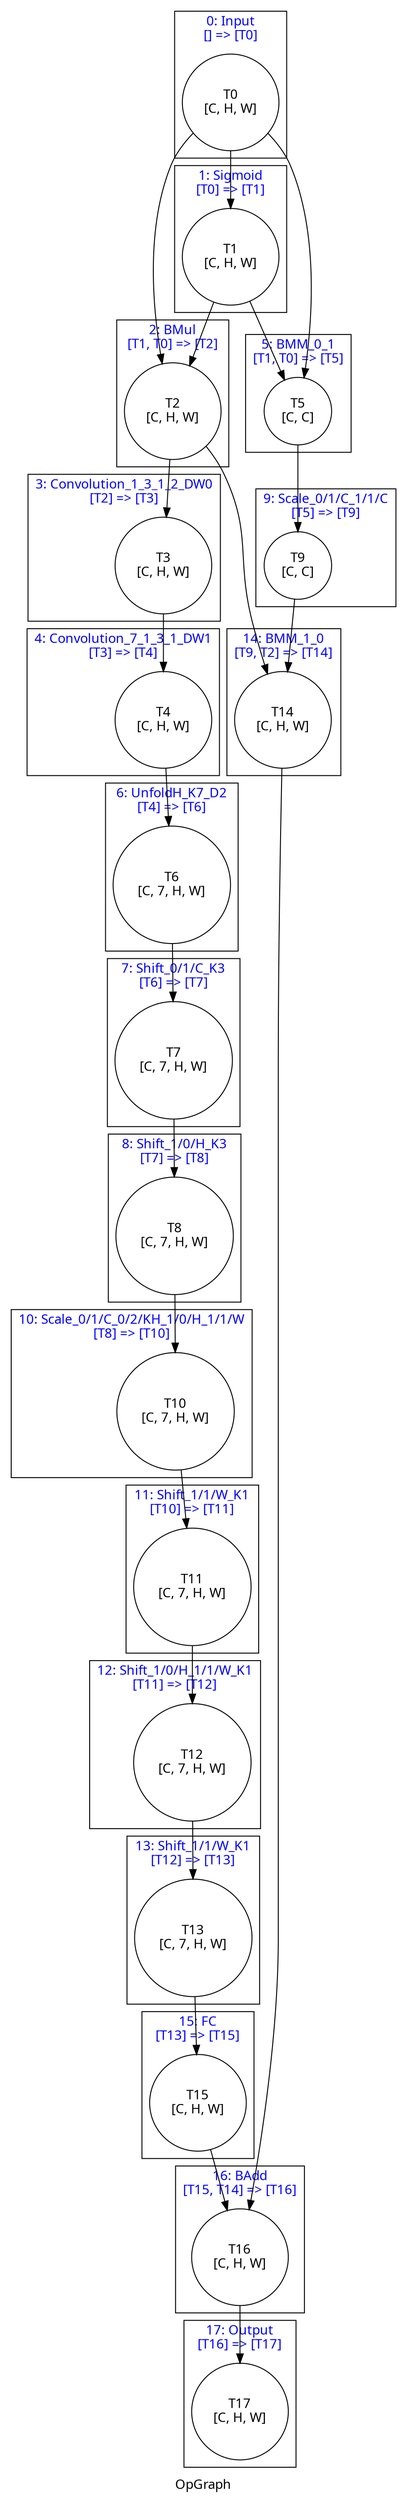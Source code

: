 digraph OpGraph {
    label = "OpGraph"
    fontname = "Graphik";
    subgraph tensors {
        node [shape = circle, color = black, fontname = "Graphik"]
        t_0; t_1; t_2; t_3; t_4; t_5; t_6; t_7; t_8; t_9; t_10; t_11; t_12; t_13; t_14; t_15; t_16; t_17; 
    }
    subgraph cluster_0 {
        fontcolor = blue;
        label = "0: Input\n[] => [T0]";
        t_0 [label = "T0\n[C, H, W]"];
    }
    subgraph cluster_1 {
        fontcolor = blue;
        label = "1: Sigmoid\n[T0] => [T1]";
        t_1 [label = "T1\n[C, H, W]"];
    }
    subgraph cluster_2 {
        fontcolor = blue;
        label = "2: BMul\n[T1, T0] => [T2]";
        t_2 [label = "T2\n[C, H, W]"];
    }
    subgraph cluster_3 {
        fontcolor = blue;
        label = "3: Convolution_1_3_1_2_DW0\n[T2] => [T3]";
        t_3 [label = "T3\n[C, H, W]"];
    }
    subgraph cluster_4 {
        fontcolor = blue;
        label = "4: Convolution_7_1_3_1_DW1\n[T3] => [T4]";
        t_4 [label = "T4\n[C, H, W]"];
    }
    subgraph cluster_5 {
        fontcolor = blue;
        label = "5: BMM_0_1\n[T1, T0] => [T5]";
        t_5 [label = "T5\n[C, C]"];
    }
    subgraph cluster_6 {
        fontcolor = blue;
        label = "6: UnfoldH_K7_D2\n[T4] => [T6]";
        t_6 [label = "T6\n[C, 7, H, W]"];
    }
    subgraph cluster_7 {
        fontcolor = blue;
        label = "7: Shift_0/1/C_K3\n[T6] => [T7]";
        t_7 [label = "T7\n[C, 7, H, W]"];
    }
    subgraph cluster_8 {
        fontcolor = blue;
        label = "8: Shift_1/0/H_K3\n[T7] => [T8]";
        t_8 [label = "T8\n[C, 7, H, W]"];
    }
    subgraph cluster_9 {
        fontcolor = blue;
        label = "9: Scale_0/1/C_1/1/C\n[T5] => [T9]";
        t_9 [label = "T9\n[C, C]"];
    }
    subgraph cluster_10 {
        fontcolor = blue;
        label = "10: Scale_0/1/C_0/2/KH_1/0/H_1/1/W\n[T8] => [T10]";
        t_10 [label = "T10\n[C, 7, H, W]"];
    }
    subgraph cluster_11 {
        fontcolor = blue;
        label = "11: Shift_1/1/W_K1\n[T10] => [T11]";
        t_11 [label = "T11\n[C, 7, H, W]"];
    }
    subgraph cluster_12 {
        fontcolor = blue;
        label = "12: Shift_1/0/H_1/1/W_K1\n[T11] => [T12]";
        t_12 [label = "T12\n[C, 7, H, W]"];
    }
    subgraph cluster_13 {
        fontcolor = blue;
        label = "13: Shift_1/1/W_K1\n[T12] => [T13]";
        t_13 [label = "T13\n[C, 7, H, W]"];
    }
    subgraph cluster_14 {
        fontcolor = blue;
        label = "14: BMM_1_0\n[T9, T2] => [T14]";
        t_14 [label = "T14\n[C, H, W]"];
    }
    subgraph cluster_15 {
        fontcolor = blue;
        label = "15: FC\n[T13] => [T15]";
        t_15 [label = "T15\n[C, H, W]"];
    }
    subgraph cluster_16 {
        fontcolor = blue;
        label = "16: BAdd\n[T15, T14] => [T16]";
        t_16 [label = "T16\n[C, H, W]"];
    }
    subgraph cluster_17 {
        fontcolor = blue;
        label = "17: Output\n[T16] => [T17]";
        t_17 [label = "T17\n[C, H, W]"];
    }
    t_0 -> t_1;
    t_0 -> t_2;
    t_0 -> t_5;
    t_1 -> t_2;
    t_1 -> t_5;
    t_2 -> t_3;
    t_2 -> t_14;
    t_3 -> t_4;
    t_4 -> t_6;
    t_5 -> t_9;
    t_6 -> t_7;
    t_7 -> t_8;
    t_8 -> t_10;
    t_9 -> t_14;
    t_10 -> t_11;
    t_11 -> t_12;
    t_12 -> t_13;
    t_13 -> t_15;
    t_14 -> t_16;
    t_15 -> t_16;
    t_16 -> t_17;
}

